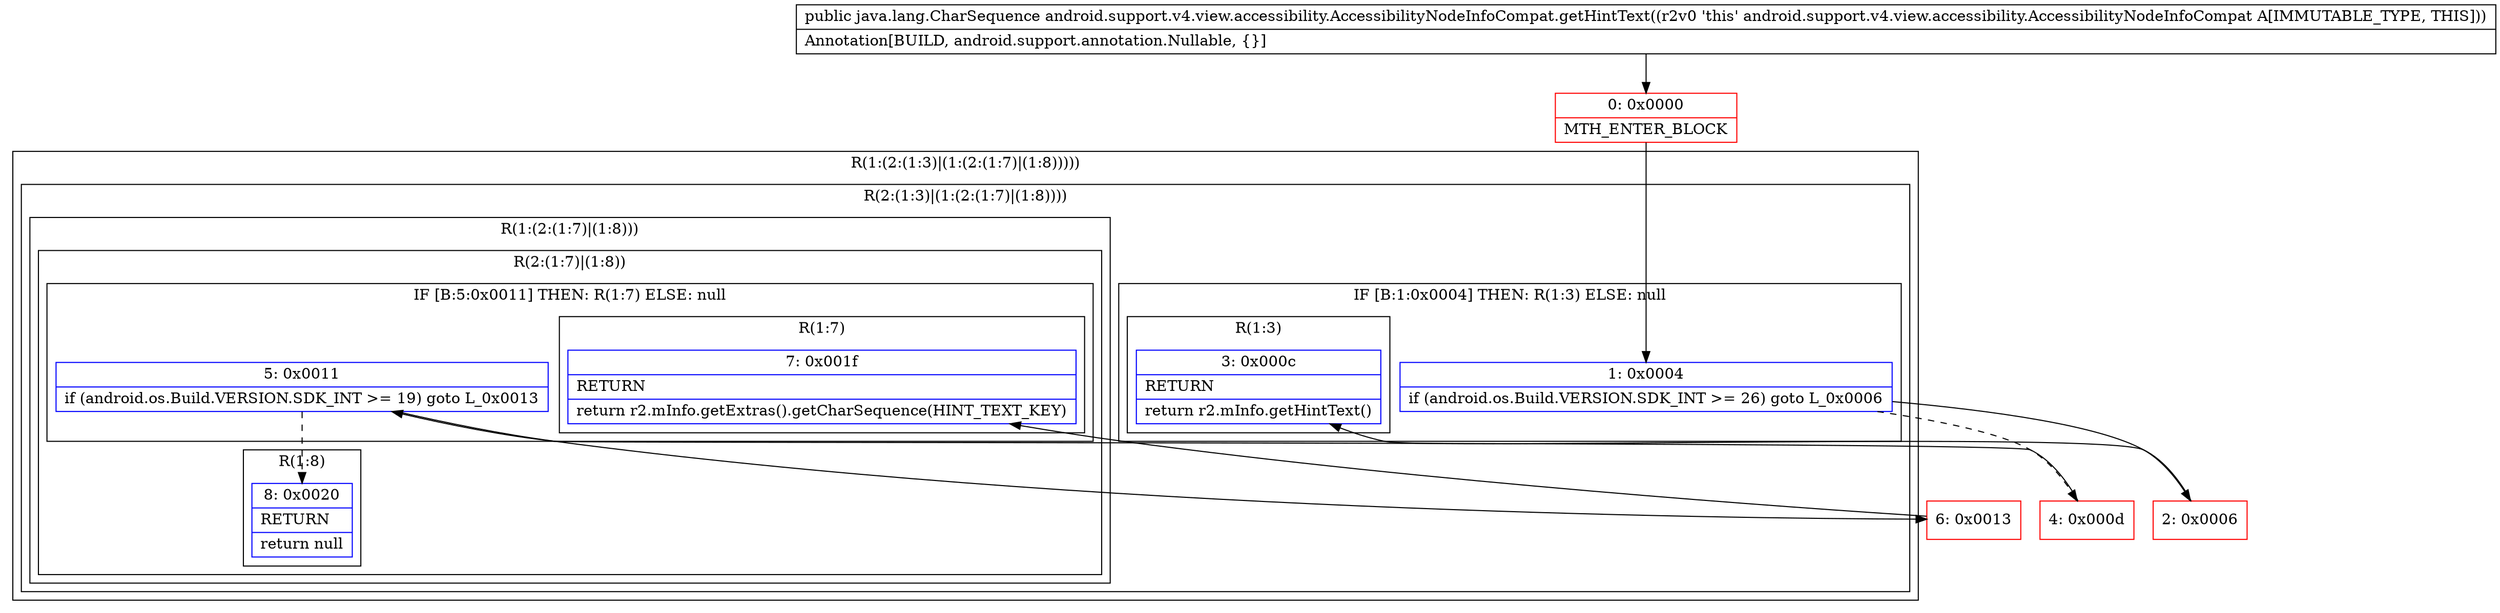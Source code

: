digraph "CFG forandroid.support.v4.view.accessibility.AccessibilityNodeInfoCompat.getHintText()Ljava\/lang\/CharSequence;" {
subgraph cluster_Region_1424648551 {
label = "R(1:(2:(1:3)|(1:(2:(1:7)|(1:8)))))";
node [shape=record,color=blue];
subgraph cluster_Region_998720803 {
label = "R(2:(1:3)|(1:(2:(1:7)|(1:8))))";
node [shape=record,color=blue];
subgraph cluster_IfRegion_780565161 {
label = "IF [B:1:0x0004] THEN: R(1:3) ELSE: null";
node [shape=record,color=blue];
Node_1 [shape=record,label="{1\:\ 0x0004|if (android.os.Build.VERSION.SDK_INT \>= 26) goto L_0x0006\l}"];
subgraph cluster_Region_998284291 {
label = "R(1:3)";
node [shape=record,color=blue];
Node_3 [shape=record,label="{3\:\ 0x000c|RETURN\l|return r2.mInfo.getHintText()\l}"];
}
}
subgraph cluster_Region_1009150789 {
label = "R(1:(2:(1:7)|(1:8)))";
node [shape=record,color=blue];
subgraph cluster_Region_1024040895 {
label = "R(2:(1:7)|(1:8))";
node [shape=record,color=blue];
subgraph cluster_IfRegion_549972357 {
label = "IF [B:5:0x0011] THEN: R(1:7) ELSE: null";
node [shape=record,color=blue];
Node_5 [shape=record,label="{5\:\ 0x0011|if (android.os.Build.VERSION.SDK_INT \>= 19) goto L_0x0013\l}"];
subgraph cluster_Region_530057498 {
label = "R(1:7)";
node [shape=record,color=blue];
Node_7 [shape=record,label="{7\:\ 0x001f|RETURN\l|return r2.mInfo.getExtras().getCharSequence(HINT_TEXT_KEY)\l}"];
}
}
subgraph cluster_Region_283850223 {
label = "R(1:8)";
node [shape=record,color=blue];
Node_8 [shape=record,label="{8\:\ 0x0020|RETURN\l|return null\l}"];
}
}
}
}
}
Node_0 [shape=record,color=red,label="{0\:\ 0x0000|MTH_ENTER_BLOCK\l}"];
Node_2 [shape=record,color=red,label="{2\:\ 0x0006}"];
Node_4 [shape=record,color=red,label="{4\:\ 0x000d}"];
Node_6 [shape=record,color=red,label="{6\:\ 0x0013}"];
MethodNode[shape=record,label="{public java.lang.CharSequence android.support.v4.view.accessibility.AccessibilityNodeInfoCompat.getHintText((r2v0 'this' android.support.v4.view.accessibility.AccessibilityNodeInfoCompat A[IMMUTABLE_TYPE, THIS]))  | Annotation[BUILD, android.support.annotation.Nullable, \{\}]\l}"];
MethodNode -> Node_0;
Node_1 -> Node_2;
Node_1 -> Node_4[style=dashed];
Node_5 -> Node_6;
Node_5 -> Node_8[style=dashed];
Node_0 -> Node_1;
Node_2 -> Node_3;
Node_4 -> Node_5;
Node_6 -> Node_7;
}

